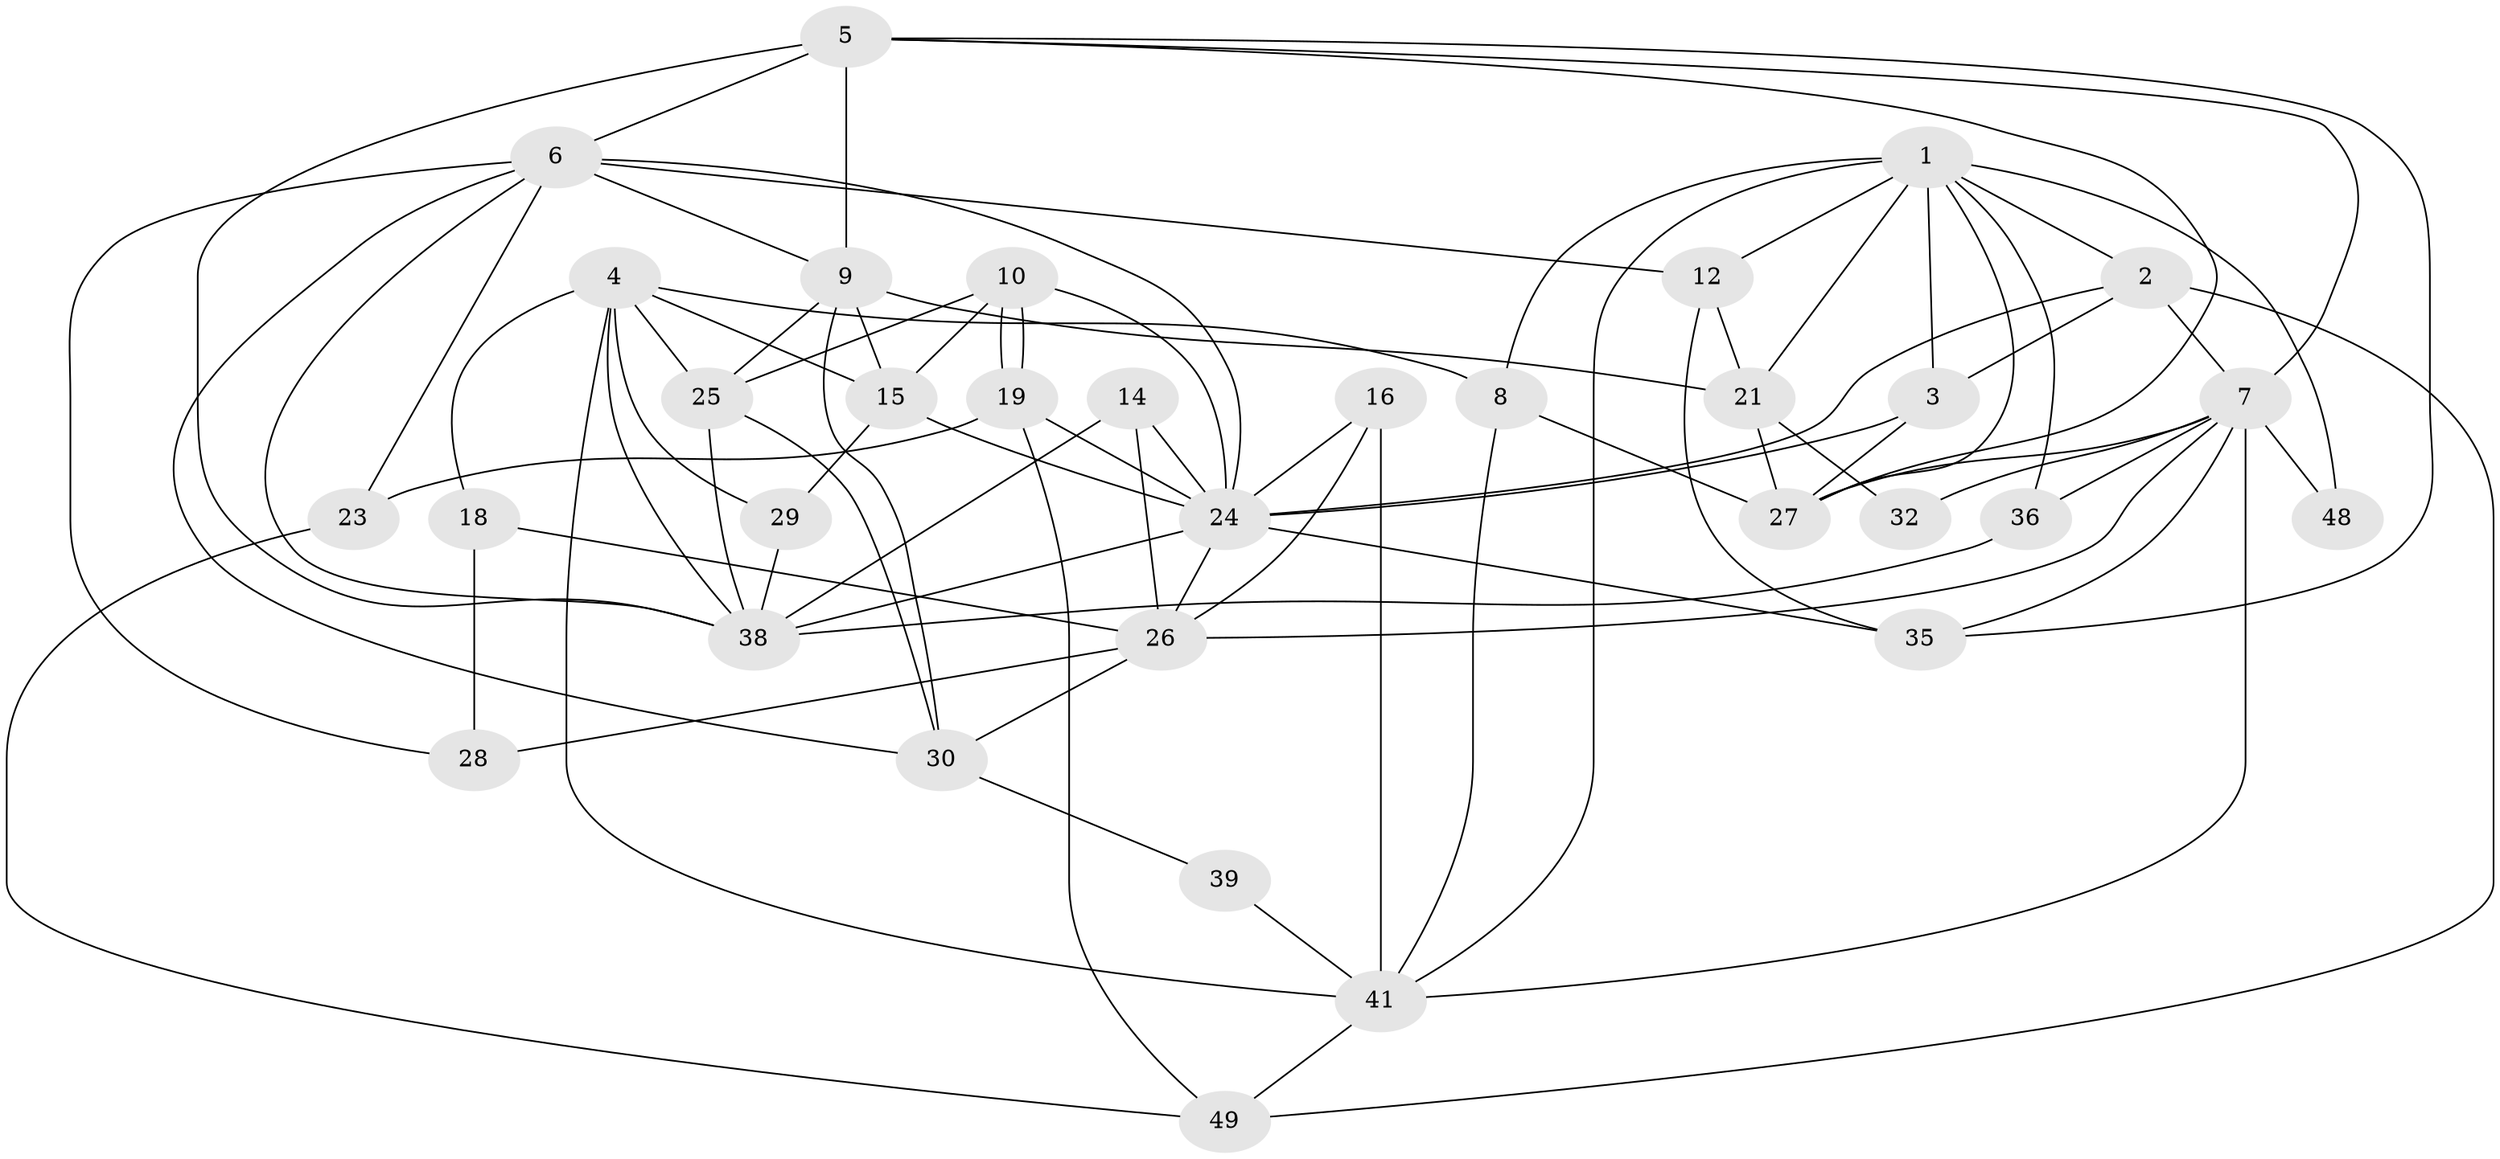 // original degree distribution, {5: 0.1346153846153846, 4: 0.25, 6: 0.11538461538461539, 3: 0.34615384615384615, 7: 0.057692307692307696, 2: 0.09615384615384616}
// Generated by graph-tools (version 1.1) at 2025/11/02/27/25 16:11:21]
// undirected, 33 vertices, 83 edges
graph export_dot {
graph [start="1"]
  node [color=gray90,style=filled];
  1 [super="+43"];
  2 [super="+42"];
  3;
  4 [super="+13"];
  5 [super="+11"];
  6 [super="+22"];
  7 [super="+37"];
  8;
  9 [super="+20"];
  10;
  12;
  14 [super="+17"];
  15 [super="+31"];
  16;
  18;
  19 [super="+51"];
  21 [super="+34"];
  23;
  24 [super="+52"];
  25 [super="+46"];
  26 [super="+47"];
  27 [super="+33"];
  28;
  29;
  30 [super="+40"];
  32;
  35 [super="+50"];
  36;
  38 [super="+44"];
  39;
  41 [super="+45"];
  48;
  49;
  1 -- 8;
  1 -- 12;
  1 -- 21;
  1 -- 48;
  1 -- 2;
  1 -- 3;
  1 -- 36;
  1 -- 27;
  1 -- 41;
  2 -- 3;
  2 -- 7;
  2 -- 24;
  2 -- 49;
  3 -- 27;
  3 -- 24;
  4 -- 38;
  4 -- 18;
  4 -- 15;
  4 -- 29;
  4 -- 8;
  4 -- 25;
  4 -- 41;
  5 -- 9 [weight=2];
  5 -- 7;
  5 -- 27;
  5 -- 38;
  5 -- 6;
  5 -- 35;
  6 -- 30;
  6 -- 38;
  6 -- 23;
  6 -- 9;
  6 -- 12;
  6 -- 28;
  6 -- 24;
  7 -- 32;
  7 -- 48;
  7 -- 35;
  7 -- 36;
  7 -- 27;
  7 -- 26;
  7 -- 41;
  8 -- 41;
  8 -- 27;
  9 -- 21;
  9 -- 30;
  9 -- 15;
  9 -- 25;
  10 -- 19;
  10 -- 19;
  10 -- 15;
  10 -- 25;
  10 -- 24;
  12 -- 21;
  12 -- 35;
  14 -- 24;
  14 -- 26;
  14 -- 38;
  15 -- 24;
  15 -- 29;
  16 -- 26;
  16 -- 41;
  16 -- 24;
  18 -- 26;
  18 -- 28;
  19 -- 49;
  19 -- 23;
  19 -- 24;
  21 -- 32;
  21 -- 27;
  23 -- 49;
  24 -- 26;
  24 -- 35;
  24 -- 38;
  25 -- 30;
  25 -- 38;
  26 -- 28;
  26 -- 30;
  29 -- 38;
  30 -- 39;
  36 -- 38;
  39 -- 41;
  41 -- 49;
}

